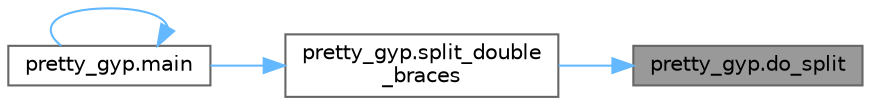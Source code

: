 digraph "pretty_gyp.do_split"
{
 // LATEX_PDF_SIZE
  bgcolor="transparent";
  edge [fontname=Helvetica,fontsize=10,labelfontname=Helvetica,labelfontsize=10];
  node [fontname=Helvetica,fontsize=10,shape=box,height=0.2,width=0.4];
  rankdir="RL";
  Node1 [id="Node000001",label="pretty_gyp.do_split",height=0.2,width=0.4,color="gray40", fillcolor="grey60", style="filled", fontcolor="black",tooltip=" "];
  Node1 -> Node2 [id="edge4_Node000001_Node000002",dir="back",color="steelblue1",style="solid",tooltip=" "];
  Node2 [id="Node000002",label="pretty_gyp.split_double\l_braces",height=0.2,width=0.4,color="grey40", fillcolor="white", style="filled",URL="$namespacepretty__gyp.html#a2ae522fcac84e38e4e4b6351eeb67422",tooltip=" "];
  Node2 -> Node3 [id="edge5_Node000002_Node000003",dir="back",color="steelblue1",style="solid",tooltip=" "];
  Node3 [id="Node000003",label="pretty_gyp.main",height=0.2,width=0.4,color="grey40", fillcolor="white", style="filled",URL="$namespacepretty__gyp.html#ac4ba580bbe6437333f6ddf74fefa85e9",tooltip=" "];
  Node3 -> Node3 [id="edge6_Node000003_Node000003",dir="back",color="steelblue1",style="solid",tooltip=" "];
}
